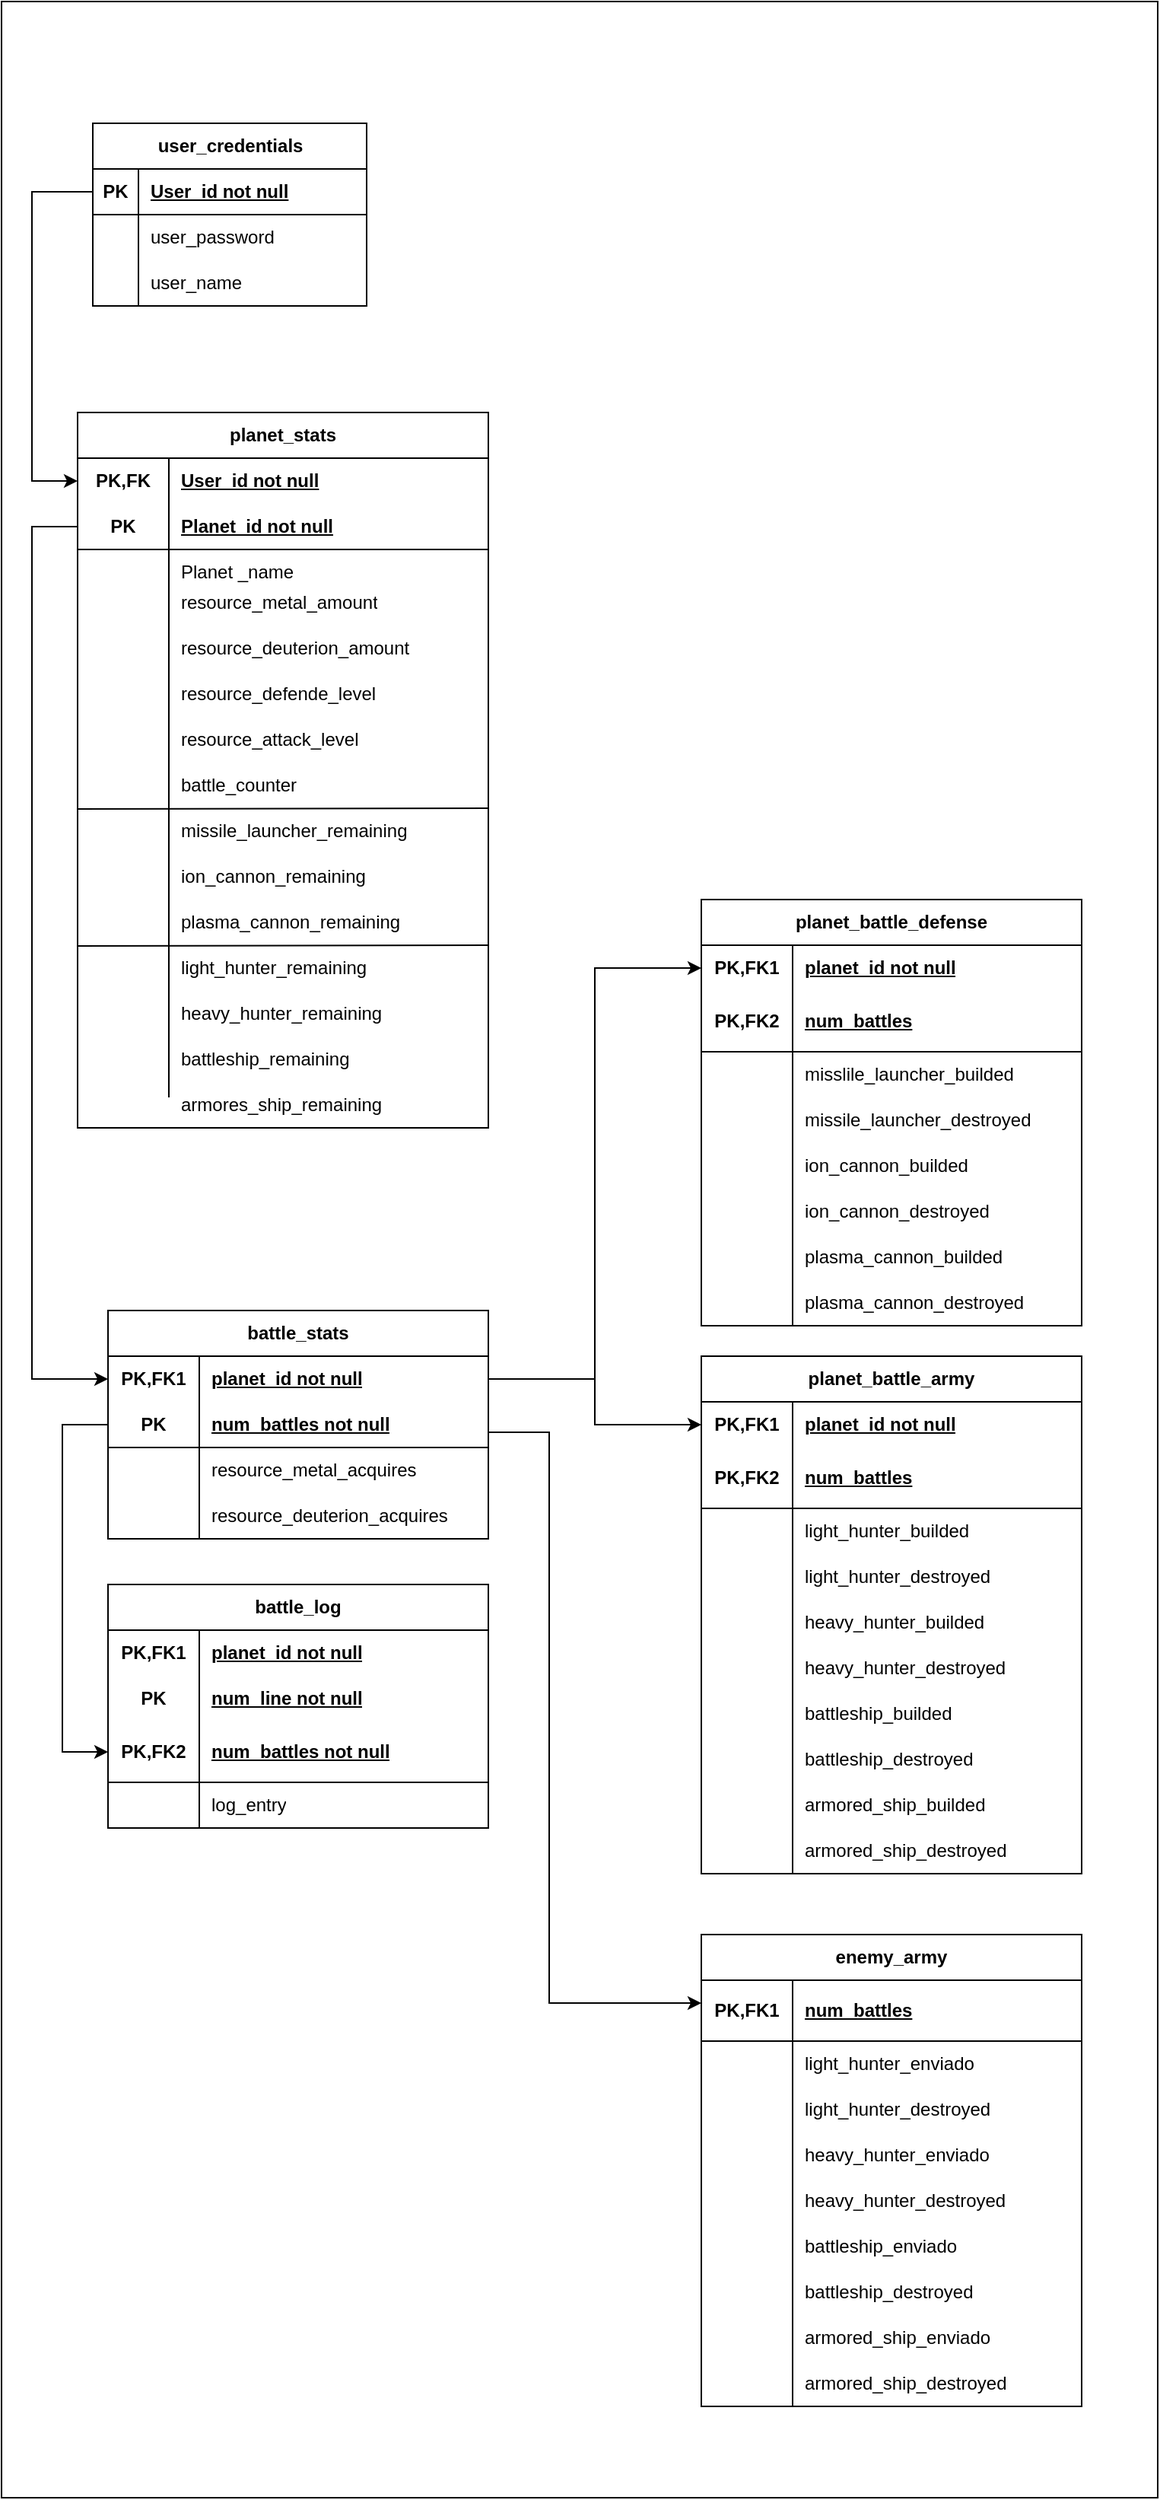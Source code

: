 <mxfile version="22.0.3" type="device">
  <diagram name="Página-1" id="tc-OrbaXVRCWA7xvvs4o">
    <mxGraphModel dx="2795" dy="1328" grid="1" gridSize="10" guides="1" tooltips="1" connect="1" arrows="1" fold="1" page="1" pageScale="1" pageWidth="827" pageHeight="1169" math="0" shadow="0">
      <root>
        <mxCell id="0" />
        <mxCell id="1" parent="0" />
        <mxCell id="OzZOmEApwSN8L89H5p5S-1" value="" style="rounded=0;whiteSpace=wrap;html=1;" vertex="1" parent="1">
          <mxGeometry x="40" y="360" width="760" height="1640" as="geometry" />
        </mxCell>
        <mxCell id="dR6Rm1mCgSQHnCl8rCJs-1" value="planet_stats" style="shape=table;startSize=30;container=1;collapsible=1;childLayout=tableLayout;fixedRows=1;rowLines=0;fontStyle=1;align=center;resizeLast=1;html=1;whiteSpace=wrap;" parent="1" vertex="1">
          <mxGeometry x="90" y="630" width="270" height="470" as="geometry" />
        </mxCell>
        <mxCell id="dR6Rm1mCgSQHnCl8rCJs-2" value="" style="shape=tableRow;horizontal=0;startSize=0;swimlaneHead=0;swimlaneBody=0;fillColor=none;collapsible=0;dropTarget=0;points=[[0,0.5],[1,0.5]];portConstraint=eastwest;top=0;left=0;right=0;bottom=0;html=1;" parent="dR6Rm1mCgSQHnCl8rCJs-1" vertex="1">
          <mxGeometry y="30" width="270" height="30" as="geometry" />
        </mxCell>
        <mxCell id="dR6Rm1mCgSQHnCl8rCJs-3" value="PK,FK" style="shape=partialRectangle;connectable=0;fillColor=none;top=0;left=0;bottom=0;right=0;fontStyle=1;overflow=hidden;html=1;whiteSpace=wrap;" parent="dR6Rm1mCgSQHnCl8rCJs-2" vertex="1">
          <mxGeometry width="60" height="30" as="geometry">
            <mxRectangle width="60" height="30" as="alternateBounds" />
          </mxGeometry>
        </mxCell>
        <mxCell id="dR6Rm1mCgSQHnCl8rCJs-4" value="User_id not null" style="shape=partialRectangle;connectable=0;fillColor=none;top=0;left=0;bottom=0;right=0;align=left;spacingLeft=6;fontStyle=5;overflow=hidden;html=1;whiteSpace=wrap;" parent="dR6Rm1mCgSQHnCl8rCJs-2" vertex="1">
          <mxGeometry x="60" width="210" height="30" as="geometry">
            <mxRectangle width="210" height="30" as="alternateBounds" />
          </mxGeometry>
        </mxCell>
        <mxCell id="dR6Rm1mCgSQHnCl8rCJs-5" value="" style="shape=tableRow;horizontal=0;startSize=0;swimlaneHead=0;swimlaneBody=0;fillColor=none;collapsible=0;dropTarget=0;points=[[0,0.5],[1,0.5]];portConstraint=eastwest;top=0;left=0;right=0;bottom=1;html=1;" parent="dR6Rm1mCgSQHnCl8rCJs-1" vertex="1">
          <mxGeometry y="60" width="270" height="30" as="geometry" />
        </mxCell>
        <mxCell id="dR6Rm1mCgSQHnCl8rCJs-6" value="PK" style="shape=partialRectangle;connectable=0;fillColor=none;top=0;left=0;bottom=0;right=0;fontStyle=1;overflow=hidden;html=1;whiteSpace=wrap;" parent="dR6Rm1mCgSQHnCl8rCJs-5" vertex="1">
          <mxGeometry width="60" height="30" as="geometry">
            <mxRectangle width="60" height="30" as="alternateBounds" />
          </mxGeometry>
        </mxCell>
        <mxCell id="dR6Rm1mCgSQHnCl8rCJs-7" value="Planet_id not null" style="shape=partialRectangle;connectable=0;fillColor=none;top=0;left=0;bottom=0;right=0;align=left;spacingLeft=6;fontStyle=5;overflow=hidden;html=1;whiteSpace=wrap;" parent="dR6Rm1mCgSQHnCl8rCJs-5" vertex="1">
          <mxGeometry x="60" width="210" height="30" as="geometry">
            <mxRectangle width="210" height="30" as="alternateBounds" />
          </mxGeometry>
        </mxCell>
        <mxCell id="dR6Rm1mCgSQHnCl8rCJs-8" value="" style="shape=tableRow;horizontal=0;startSize=0;swimlaneHead=0;swimlaneBody=0;fillColor=none;collapsible=0;dropTarget=0;points=[[0,0.5],[1,0.5]];portConstraint=eastwest;top=0;left=0;right=0;bottom=0;html=1;" parent="dR6Rm1mCgSQHnCl8rCJs-1" vertex="1">
          <mxGeometry y="90" width="270" height="30" as="geometry" />
        </mxCell>
        <mxCell id="dR6Rm1mCgSQHnCl8rCJs-9" value="" style="shape=partialRectangle;connectable=0;fillColor=none;top=0;left=0;bottom=0;right=0;editable=1;overflow=hidden;html=1;whiteSpace=wrap;" parent="dR6Rm1mCgSQHnCl8rCJs-8" vertex="1">
          <mxGeometry width="60" height="30" as="geometry">
            <mxRectangle width="60" height="30" as="alternateBounds" />
          </mxGeometry>
        </mxCell>
        <mxCell id="dR6Rm1mCgSQHnCl8rCJs-10" value="Planet _name" style="shape=partialRectangle;connectable=0;fillColor=none;top=0;left=0;bottom=0;right=0;align=left;spacingLeft=6;overflow=hidden;html=1;whiteSpace=wrap;" parent="dR6Rm1mCgSQHnCl8rCJs-8" vertex="1">
          <mxGeometry x="60" width="210" height="30" as="geometry">
            <mxRectangle width="210" height="30" as="alternateBounds" />
          </mxGeometry>
        </mxCell>
        <mxCell id="dR6Rm1mCgSQHnCl8rCJs-11" value="" style="shape=tableRow;horizontal=0;startSize=0;swimlaneHead=0;swimlaneBody=0;fillColor=none;collapsible=0;dropTarget=0;points=[[0,0.5],[1,0.5]];portConstraint=eastwest;top=0;left=0;right=0;bottom=0;html=1;" parent="dR6Rm1mCgSQHnCl8rCJs-1" vertex="1">
          <mxGeometry y="120" width="270" height="40" as="geometry" />
        </mxCell>
        <mxCell id="dR6Rm1mCgSQHnCl8rCJs-12" value="" style="shape=partialRectangle;connectable=0;fillColor=none;top=0;left=0;bottom=0;right=0;editable=1;overflow=hidden;html=1;whiteSpace=wrap;" parent="dR6Rm1mCgSQHnCl8rCJs-11" vertex="1">
          <mxGeometry width="60" height="40" as="geometry">
            <mxRectangle width="60" height="40" as="alternateBounds" />
          </mxGeometry>
        </mxCell>
        <mxCell id="dR6Rm1mCgSQHnCl8rCJs-13" value="" style="shape=partialRectangle;connectable=0;fillColor=none;top=0;left=0;bottom=0;right=0;align=left;spacingLeft=6;overflow=hidden;html=1;whiteSpace=wrap;" parent="dR6Rm1mCgSQHnCl8rCJs-11" vertex="1">
          <mxGeometry x="60" width="210" height="40" as="geometry">
            <mxRectangle width="210" height="40" as="alternateBounds" />
          </mxGeometry>
        </mxCell>
        <mxCell id="dR6Rm1mCgSQHnCl8rCJs-14" value="resource_metal_amount" style="shape=partialRectangle;connectable=0;fillColor=none;top=0;left=0;bottom=0;right=0;align=left;spacingLeft=6;overflow=hidden;html=1;whiteSpace=wrap;" parent="1" vertex="1">
          <mxGeometry x="150" y="740" width="210" height="30" as="geometry">
            <mxRectangle width="210" height="30" as="alternateBounds" />
          </mxGeometry>
        </mxCell>
        <mxCell id="dR6Rm1mCgSQHnCl8rCJs-15" value="resource_defende_level" style="shape=partialRectangle;connectable=0;fillColor=none;top=0;left=0;bottom=0;right=0;align=left;spacingLeft=6;overflow=hidden;html=1;whiteSpace=wrap;" parent="1" vertex="1">
          <mxGeometry x="150" y="800" width="210" height="30" as="geometry">
            <mxRectangle width="210" height="30" as="alternateBounds" />
          </mxGeometry>
        </mxCell>
        <mxCell id="dR6Rm1mCgSQHnCl8rCJs-42" value="" style="endArrow=none;html=1;rounded=0;exitX=0;exitY=0.75;exitDx=0;exitDy=0;" parent="1" edge="1">
          <mxGeometry relative="1" as="geometry">
            <mxPoint x="90" y="890.53" as="sourcePoint" />
            <mxPoint x="360" y="890" as="targetPoint" />
          </mxGeometry>
        </mxCell>
        <mxCell id="dR6Rm1mCgSQHnCl8rCJs-43" value="resource_attack_level" style="shape=partialRectangle;connectable=0;fillColor=none;top=0;left=0;bottom=0;right=0;align=left;spacingLeft=6;overflow=hidden;html=1;whiteSpace=wrap;" parent="1" vertex="1">
          <mxGeometry x="150" y="830" width="210" height="30" as="geometry">
            <mxRectangle width="210" height="30" as="alternateBounds" />
          </mxGeometry>
        </mxCell>
        <mxCell id="dR6Rm1mCgSQHnCl8rCJs-44" value="battle_counter" style="shape=partialRectangle;connectable=0;fillColor=none;top=0;left=0;bottom=0;right=0;align=left;spacingLeft=6;overflow=hidden;html=1;whiteSpace=wrap;" parent="1" vertex="1">
          <mxGeometry x="150" y="860" width="210" height="30" as="geometry">
            <mxRectangle width="210" height="30" as="alternateBounds" />
          </mxGeometry>
        </mxCell>
        <mxCell id="dR6Rm1mCgSQHnCl8rCJs-45" value="" style="endArrow=none;html=1;rounded=0;" parent="1" edge="1">
          <mxGeometry relative="1" as="geometry">
            <mxPoint x="150" y="1080" as="sourcePoint" />
            <mxPoint x="150" y="790" as="targetPoint" />
          </mxGeometry>
        </mxCell>
        <mxCell id="dR6Rm1mCgSQHnCl8rCJs-46" value="missile_launcher_remaining" style="shape=partialRectangle;connectable=0;fillColor=none;top=0;left=0;bottom=0;right=0;align=left;spacingLeft=6;overflow=hidden;html=1;whiteSpace=wrap;" parent="1" vertex="1">
          <mxGeometry x="150" y="890" width="210" height="30" as="geometry">
            <mxRectangle width="210" height="30" as="alternateBounds" />
          </mxGeometry>
        </mxCell>
        <mxCell id="dR6Rm1mCgSQHnCl8rCJs-47" value="ion_cannon_remaining" style="shape=partialRectangle;connectable=0;fillColor=none;top=0;left=0;bottom=0;right=0;align=left;spacingLeft=6;overflow=hidden;html=1;whiteSpace=wrap;" parent="1" vertex="1">
          <mxGeometry x="150" y="920" width="210" height="30" as="geometry">
            <mxRectangle width="210" height="30" as="alternateBounds" />
          </mxGeometry>
        </mxCell>
        <mxCell id="dR6Rm1mCgSQHnCl8rCJs-48" value="plasma_cannon_remaining" style="shape=partialRectangle;connectable=0;fillColor=none;top=0;left=0;bottom=0;right=0;align=left;spacingLeft=6;overflow=hidden;html=1;whiteSpace=wrap;" parent="1" vertex="1">
          <mxGeometry x="150" y="950" width="210" height="30" as="geometry">
            <mxRectangle width="210" height="30" as="alternateBounds" />
          </mxGeometry>
        </mxCell>
        <mxCell id="dR6Rm1mCgSQHnCl8rCJs-49" value="light_hunter_remaining" style="shape=partialRectangle;connectable=0;fillColor=none;top=0;left=0;bottom=0;right=0;align=left;spacingLeft=6;overflow=hidden;html=1;whiteSpace=wrap;" parent="1" vertex="1">
          <mxGeometry x="150" y="980" width="210" height="30" as="geometry">
            <mxRectangle width="210" height="30" as="alternateBounds" />
          </mxGeometry>
        </mxCell>
        <mxCell id="dR6Rm1mCgSQHnCl8rCJs-50" value="heavy_hunter_remaining" style="shape=partialRectangle;connectable=0;fillColor=none;top=0;left=0;bottom=0;right=0;align=left;spacingLeft=6;overflow=hidden;html=1;whiteSpace=wrap;" parent="1" vertex="1">
          <mxGeometry x="150" y="1010" width="210" height="30" as="geometry">
            <mxRectangle width="210" height="30" as="alternateBounds" />
          </mxGeometry>
        </mxCell>
        <mxCell id="dR6Rm1mCgSQHnCl8rCJs-51" value="battleship_remaining" style="shape=partialRectangle;connectable=0;fillColor=none;top=0;left=0;bottom=0;right=0;align=left;spacingLeft=6;overflow=hidden;html=1;whiteSpace=wrap;" parent="1" vertex="1">
          <mxGeometry x="150" y="1040" width="210" height="30" as="geometry">
            <mxRectangle width="210" height="30" as="alternateBounds" />
          </mxGeometry>
        </mxCell>
        <mxCell id="dR6Rm1mCgSQHnCl8rCJs-52" value="" style="endArrow=none;html=1;rounded=0;exitX=0;exitY=0.75;exitDx=0;exitDy=0;" parent="1" edge="1">
          <mxGeometry relative="1" as="geometry">
            <mxPoint x="90" y="980.53" as="sourcePoint" />
            <mxPoint x="360" y="980" as="targetPoint" />
          </mxGeometry>
        </mxCell>
        <mxCell id="dR6Rm1mCgSQHnCl8rCJs-56" value="user_credentials" style="shape=table;startSize=30;container=1;collapsible=1;childLayout=tableLayout;fixedRows=1;rowLines=0;fontStyle=1;align=center;resizeLast=1;html=1;" parent="1" vertex="1">
          <mxGeometry x="100" y="440" width="180" height="120" as="geometry" />
        </mxCell>
        <mxCell id="dR6Rm1mCgSQHnCl8rCJs-57" value="" style="shape=tableRow;horizontal=0;startSize=0;swimlaneHead=0;swimlaneBody=0;fillColor=none;collapsible=0;dropTarget=0;points=[[0,0.5],[1,0.5]];portConstraint=eastwest;top=0;left=0;right=0;bottom=1;" parent="dR6Rm1mCgSQHnCl8rCJs-56" vertex="1">
          <mxGeometry y="30" width="180" height="30" as="geometry" />
        </mxCell>
        <mxCell id="dR6Rm1mCgSQHnCl8rCJs-58" value="PK" style="shape=partialRectangle;connectable=0;fillColor=none;top=0;left=0;bottom=0;right=0;fontStyle=1;overflow=hidden;whiteSpace=wrap;html=1;" parent="dR6Rm1mCgSQHnCl8rCJs-57" vertex="1">
          <mxGeometry width="30" height="30" as="geometry">
            <mxRectangle width="30" height="30" as="alternateBounds" />
          </mxGeometry>
        </mxCell>
        <mxCell id="dR6Rm1mCgSQHnCl8rCJs-59" value="User_id not null" style="shape=partialRectangle;connectable=0;fillColor=none;top=0;left=0;bottom=0;right=0;align=left;spacingLeft=6;fontStyle=5;overflow=hidden;whiteSpace=wrap;html=1;" parent="dR6Rm1mCgSQHnCl8rCJs-57" vertex="1">
          <mxGeometry x="30" width="150" height="30" as="geometry">
            <mxRectangle width="150" height="30" as="alternateBounds" />
          </mxGeometry>
        </mxCell>
        <mxCell id="dR6Rm1mCgSQHnCl8rCJs-60" value="" style="shape=tableRow;horizontal=0;startSize=0;swimlaneHead=0;swimlaneBody=0;fillColor=none;collapsible=0;dropTarget=0;points=[[0,0.5],[1,0.5]];portConstraint=eastwest;top=0;left=0;right=0;bottom=0;" parent="dR6Rm1mCgSQHnCl8rCJs-56" vertex="1">
          <mxGeometry y="60" width="180" height="30" as="geometry" />
        </mxCell>
        <mxCell id="dR6Rm1mCgSQHnCl8rCJs-61" value="" style="shape=partialRectangle;connectable=0;fillColor=none;top=0;left=0;bottom=0;right=0;editable=1;overflow=hidden;whiteSpace=wrap;html=1;" parent="dR6Rm1mCgSQHnCl8rCJs-60" vertex="1">
          <mxGeometry width="30" height="30" as="geometry">
            <mxRectangle width="30" height="30" as="alternateBounds" />
          </mxGeometry>
        </mxCell>
        <mxCell id="dR6Rm1mCgSQHnCl8rCJs-62" value="user_password" style="shape=partialRectangle;connectable=0;fillColor=none;top=0;left=0;bottom=0;right=0;align=left;spacingLeft=6;overflow=hidden;whiteSpace=wrap;html=1;" parent="dR6Rm1mCgSQHnCl8rCJs-60" vertex="1">
          <mxGeometry x="30" width="150" height="30" as="geometry">
            <mxRectangle width="150" height="30" as="alternateBounds" />
          </mxGeometry>
        </mxCell>
        <mxCell id="dR6Rm1mCgSQHnCl8rCJs-216" value="" style="shape=tableRow;horizontal=0;startSize=0;swimlaneHead=0;swimlaneBody=0;fillColor=none;collapsible=0;dropTarget=0;points=[[0,0.5],[1,0.5]];portConstraint=eastwest;top=0;left=0;right=0;bottom=0;" parent="dR6Rm1mCgSQHnCl8rCJs-56" vertex="1">
          <mxGeometry y="90" width="180" height="30" as="geometry" />
        </mxCell>
        <mxCell id="dR6Rm1mCgSQHnCl8rCJs-217" value="" style="shape=partialRectangle;connectable=0;fillColor=none;top=0;left=0;bottom=0;right=0;editable=1;overflow=hidden;whiteSpace=wrap;html=1;" parent="dR6Rm1mCgSQHnCl8rCJs-216" vertex="1">
          <mxGeometry width="30" height="30" as="geometry">
            <mxRectangle width="30" height="30" as="alternateBounds" />
          </mxGeometry>
        </mxCell>
        <mxCell id="dR6Rm1mCgSQHnCl8rCJs-218" value="user_name" style="shape=partialRectangle;connectable=0;fillColor=none;top=0;left=0;bottom=0;right=0;align=left;spacingLeft=6;overflow=hidden;whiteSpace=wrap;html=1;" parent="dR6Rm1mCgSQHnCl8rCJs-216" vertex="1">
          <mxGeometry x="30" width="150" height="30" as="geometry">
            <mxRectangle width="150" height="30" as="alternateBounds" />
          </mxGeometry>
        </mxCell>
        <mxCell id="dR6Rm1mCgSQHnCl8rCJs-69" style="edgeStyle=orthogonalEdgeStyle;rounded=0;orthogonalLoop=1;jettySize=auto;html=1;exitX=0;exitY=0.5;exitDx=0;exitDy=0;entryX=0;entryY=0.5;entryDx=0;entryDy=0;" parent="1" source="dR6Rm1mCgSQHnCl8rCJs-57" target="dR6Rm1mCgSQHnCl8rCJs-2" edge="1">
          <mxGeometry relative="1" as="geometry">
            <Array as="points">
              <mxPoint x="60" y="485" />
              <mxPoint x="60" y="675" />
            </Array>
          </mxGeometry>
        </mxCell>
        <mxCell id="dR6Rm1mCgSQHnCl8rCJs-70" value="battle_stats" style="shape=table;startSize=30;container=1;collapsible=1;childLayout=tableLayout;fixedRows=1;rowLines=0;fontStyle=1;align=center;resizeLast=1;html=1;whiteSpace=wrap;" parent="1" vertex="1">
          <mxGeometry x="110" y="1220" width="250" height="150" as="geometry" />
        </mxCell>
        <mxCell id="dR6Rm1mCgSQHnCl8rCJs-71" value="" style="shape=tableRow;horizontal=0;startSize=0;swimlaneHead=0;swimlaneBody=0;fillColor=none;collapsible=0;dropTarget=0;points=[[0,0.5],[1,0.5]];portConstraint=eastwest;top=0;left=0;right=0;bottom=0;html=1;" parent="dR6Rm1mCgSQHnCl8rCJs-70" vertex="1">
          <mxGeometry y="30" width="250" height="30" as="geometry" />
        </mxCell>
        <mxCell id="dR6Rm1mCgSQHnCl8rCJs-72" value="PK,FK1" style="shape=partialRectangle;connectable=0;fillColor=none;top=0;left=0;bottom=0;right=0;fontStyle=1;overflow=hidden;html=1;whiteSpace=wrap;" parent="dR6Rm1mCgSQHnCl8rCJs-71" vertex="1">
          <mxGeometry width="60" height="30" as="geometry">
            <mxRectangle width="60" height="30" as="alternateBounds" />
          </mxGeometry>
        </mxCell>
        <mxCell id="dR6Rm1mCgSQHnCl8rCJs-73" value="planet_id not null" style="shape=partialRectangle;connectable=0;fillColor=none;top=0;left=0;bottom=0;right=0;align=left;spacingLeft=6;fontStyle=5;overflow=hidden;html=1;whiteSpace=wrap;" parent="dR6Rm1mCgSQHnCl8rCJs-71" vertex="1">
          <mxGeometry x="60" width="190" height="30" as="geometry">
            <mxRectangle width="190" height="30" as="alternateBounds" />
          </mxGeometry>
        </mxCell>
        <mxCell id="dR6Rm1mCgSQHnCl8rCJs-74" value="" style="shape=tableRow;horizontal=0;startSize=0;swimlaneHead=0;swimlaneBody=0;fillColor=none;collapsible=0;dropTarget=0;points=[[0,0.5],[1,0.5]];portConstraint=eastwest;top=0;left=0;right=0;bottom=1;html=1;" parent="dR6Rm1mCgSQHnCl8rCJs-70" vertex="1">
          <mxGeometry y="60" width="250" height="30" as="geometry" />
        </mxCell>
        <mxCell id="dR6Rm1mCgSQHnCl8rCJs-75" value="PK" style="shape=partialRectangle;connectable=0;fillColor=none;top=0;left=0;bottom=0;right=0;fontStyle=1;overflow=hidden;html=1;whiteSpace=wrap;" parent="dR6Rm1mCgSQHnCl8rCJs-74" vertex="1">
          <mxGeometry width="60" height="30" as="geometry">
            <mxRectangle width="60" height="30" as="alternateBounds" />
          </mxGeometry>
        </mxCell>
        <mxCell id="dR6Rm1mCgSQHnCl8rCJs-76" value="num_battles not null" style="shape=partialRectangle;connectable=0;fillColor=none;top=0;left=0;bottom=0;right=0;align=left;spacingLeft=6;fontStyle=5;overflow=hidden;html=1;whiteSpace=wrap;" parent="dR6Rm1mCgSQHnCl8rCJs-74" vertex="1">
          <mxGeometry x="60" width="190" height="30" as="geometry">
            <mxRectangle width="190" height="30" as="alternateBounds" />
          </mxGeometry>
        </mxCell>
        <mxCell id="dR6Rm1mCgSQHnCl8rCJs-77" value="" style="shape=tableRow;horizontal=0;startSize=0;swimlaneHead=0;swimlaneBody=0;fillColor=none;collapsible=0;dropTarget=0;points=[[0,0.5],[1,0.5]];portConstraint=eastwest;top=0;left=0;right=0;bottom=0;html=1;" parent="dR6Rm1mCgSQHnCl8rCJs-70" vertex="1">
          <mxGeometry y="90" width="250" height="30" as="geometry" />
        </mxCell>
        <mxCell id="dR6Rm1mCgSQHnCl8rCJs-78" value="" style="shape=partialRectangle;connectable=0;fillColor=none;top=0;left=0;bottom=0;right=0;editable=1;overflow=hidden;html=1;whiteSpace=wrap;" parent="dR6Rm1mCgSQHnCl8rCJs-77" vertex="1">
          <mxGeometry width="60" height="30" as="geometry">
            <mxRectangle width="60" height="30" as="alternateBounds" />
          </mxGeometry>
        </mxCell>
        <mxCell id="dR6Rm1mCgSQHnCl8rCJs-79" value="resource_metal_acquires" style="shape=partialRectangle;connectable=0;fillColor=none;top=0;left=0;bottom=0;right=0;align=left;spacingLeft=6;overflow=hidden;html=1;whiteSpace=wrap;" parent="dR6Rm1mCgSQHnCl8rCJs-77" vertex="1">
          <mxGeometry x="60" width="190" height="30" as="geometry">
            <mxRectangle width="190" height="30" as="alternateBounds" />
          </mxGeometry>
        </mxCell>
        <mxCell id="dR6Rm1mCgSQHnCl8rCJs-80" value="" style="shape=tableRow;horizontal=0;startSize=0;swimlaneHead=0;swimlaneBody=0;fillColor=none;collapsible=0;dropTarget=0;points=[[0,0.5],[1,0.5]];portConstraint=eastwest;top=0;left=0;right=0;bottom=0;html=1;" parent="dR6Rm1mCgSQHnCl8rCJs-70" vertex="1">
          <mxGeometry y="120" width="250" height="30" as="geometry" />
        </mxCell>
        <mxCell id="dR6Rm1mCgSQHnCl8rCJs-81" value="" style="shape=partialRectangle;connectable=0;fillColor=none;top=0;left=0;bottom=0;right=0;editable=1;overflow=hidden;html=1;whiteSpace=wrap;" parent="dR6Rm1mCgSQHnCl8rCJs-80" vertex="1">
          <mxGeometry width="60" height="30" as="geometry">
            <mxRectangle width="60" height="30" as="alternateBounds" />
          </mxGeometry>
        </mxCell>
        <mxCell id="dR6Rm1mCgSQHnCl8rCJs-82" value="resource_deuterion_acquires" style="shape=partialRectangle;connectable=0;fillColor=none;top=0;left=0;bottom=0;right=0;align=left;spacingLeft=6;overflow=hidden;html=1;whiteSpace=wrap;" parent="dR6Rm1mCgSQHnCl8rCJs-80" vertex="1">
          <mxGeometry x="60" width="190" height="30" as="geometry">
            <mxRectangle width="190" height="30" as="alternateBounds" />
          </mxGeometry>
        </mxCell>
        <mxCell id="dR6Rm1mCgSQHnCl8rCJs-83" value="resource_deuterion_amount" style="shape=partialRectangle;connectable=0;fillColor=none;top=0;left=0;bottom=0;right=0;align=left;spacingLeft=6;overflow=hidden;html=1;whiteSpace=wrap;" parent="1" vertex="1">
          <mxGeometry x="150" y="770" width="210" height="30" as="geometry">
            <mxRectangle width="210" height="30" as="alternateBounds" />
          </mxGeometry>
        </mxCell>
        <mxCell id="dR6Rm1mCgSQHnCl8rCJs-97" value="battle_log" style="shape=table;startSize=30;container=1;collapsible=1;childLayout=tableLayout;fixedRows=1;rowLines=0;fontStyle=1;align=center;resizeLast=1;html=1;whiteSpace=wrap;" parent="1" vertex="1">
          <mxGeometry x="110" y="1400" width="250" height="160" as="geometry" />
        </mxCell>
        <mxCell id="dR6Rm1mCgSQHnCl8rCJs-98" value="" style="shape=tableRow;horizontal=0;startSize=0;swimlaneHead=0;swimlaneBody=0;fillColor=none;collapsible=0;dropTarget=0;points=[[0,0.5],[1,0.5]];portConstraint=eastwest;top=0;left=0;right=0;bottom=0;html=1;" parent="dR6Rm1mCgSQHnCl8rCJs-97" vertex="1">
          <mxGeometry y="30" width="250" height="30" as="geometry" />
        </mxCell>
        <mxCell id="dR6Rm1mCgSQHnCl8rCJs-99" value="PK,FK1" style="shape=partialRectangle;connectable=0;fillColor=none;top=0;left=0;bottom=0;right=0;fontStyle=1;overflow=hidden;html=1;whiteSpace=wrap;" parent="dR6Rm1mCgSQHnCl8rCJs-98" vertex="1">
          <mxGeometry width="60" height="30" as="geometry">
            <mxRectangle width="60" height="30" as="alternateBounds" />
          </mxGeometry>
        </mxCell>
        <mxCell id="dR6Rm1mCgSQHnCl8rCJs-100" value="planet_id not null" style="shape=partialRectangle;connectable=0;fillColor=none;top=0;left=0;bottom=0;right=0;align=left;spacingLeft=6;fontStyle=5;overflow=hidden;html=1;whiteSpace=wrap;" parent="dR6Rm1mCgSQHnCl8rCJs-98" vertex="1">
          <mxGeometry x="60" width="190" height="30" as="geometry">
            <mxRectangle width="190" height="30" as="alternateBounds" />
          </mxGeometry>
        </mxCell>
        <mxCell id="dR6Rm1mCgSQHnCl8rCJs-114" value="" style="shape=tableRow;horizontal=0;startSize=0;swimlaneHead=0;swimlaneBody=0;fillColor=none;collapsible=0;dropTarget=0;points=[[0,0.5],[1,0.5]];portConstraint=eastwest;top=0;left=0;right=0;bottom=0;html=1;" parent="dR6Rm1mCgSQHnCl8rCJs-97" vertex="1">
          <mxGeometry y="60" width="250" height="30" as="geometry" />
        </mxCell>
        <mxCell id="dR6Rm1mCgSQHnCl8rCJs-115" value="PK" style="shape=partialRectangle;connectable=0;fillColor=none;top=0;left=0;bottom=0;right=0;fontStyle=1;overflow=hidden;html=1;whiteSpace=wrap;" parent="dR6Rm1mCgSQHnCl8rCJs-114" vertex="1">
          <mxGeometry width="60" height="30" as="geometry">
            <mxRectangle width="60" height="30" as="alternateBounds" />
          </mxGeometry>
        </mxCell>
        <mxCell id="dR6Rm1mCgSQHnCl8rCJs-116" value="num_line not null" style="shape=partialRectangle;connectable=0;fillColor=none;top=0;left=0;bottom=0;right=0;align=left;spacingLeft=6;fontStyle=5;overflow=hidden;html=1;whiteSpace=wrap;" parent="dR6Rm1mCgSQHnCl8rCJs-114" vertex="1">
          <mxGeometry x="60" width="190" height="30" as="geometry">
            <mxRectangle width="190" height="30" as="alternateBounds" />
          </mxGeometry>
        </mxCell>
        <mxCell id="dR6Rm1mCgSQHnCl8rCJs-101" value="" style="shape=tableRow;horizontal=0;startSize=0;swimlaneHead=0;swimlaneBody=0;fillColor=none;collapsible=0;dropTarget=0;points=[[0,0.5],[1,0.5]];portConstraint=eastwest;top=0;left=0;right=0;bottom=1;html=1;" parent="dR6Rm1mCgSQHnCl8rCJs-97" vertex="1">
          <mxGeometry y="90" width="250" height="40" as="geometry" />
        </mxCell>
        <mxCell id="dR6Rm1mCgSQHnCl8rCJs-102" value="PK,FK2" style="shape=partialRectangle;connectable=0;fillColor=none;top=0;left=0;bottom=0;right=0;fontStyle=1;overflow=hidden;html=1;whiteSpace=wrap;" parent="dR6Rm1mCgSQHnCl8rCJs-101" vertex="1">
          <mxGeometry width="60" height="40" as="geometry">
            <mxRectangle width="60" height="40" as="alternateBounds" />
          </mxGeometry>
        </mxCell>
        <mxCell id="dR6Rm1mCgSQHnCl8rCJs-103" value="num_battles not null" style="shape=partialRectangle;connectable=0;fillColor=none;top=0;left=0;bottom=0;right=0;align=left;spacingLeft=6;fontStyle=5;overflow=hidden;html=1;whiteSpace=wrap;" parent="dR6Rm1mCgSQHnCl8rCJs-101" vertex="1">
          <mxGeometry x="60" width="190" height="40" as="geometry">
            <mxRectangle width="190" height="40" as="alternateBounds" />
          </mxGeometry>
        </mxCell>
        <mxCell id="dR6Rm1mCgSQHnCl8rCJs-107" value="" style="shape=tableRow;horizontal=0;startSize=0;swimlaneHead=0;swimlaneBody=0;fillColor=none;collapsible=0;dropTarget=0;points=[[0,0.5],[1,0.5]];portConstraint=eastwest;top=0;left=0;right=0;bottom=0;html=1;" parent="dR6Rm1mCgSQHnCl8rCJs-97" vertex="1">
          <mxGeometry y="130" width="250" height="30" as="geometry" />
        </mxCell>
        <mxCell id="dR6Rm1mCgSQHnCl8rCJs-108" value="" style="shape=partialRectangle;connectable=0;fillColor=none;top=0;left=0;bottom=0;right=0;editable=1;overflow=hidden;html=1;whiteSpace=wrap;" parent="dR6Rm1mCgSQHnCl8rCJs-107" vertex="1">
          <mxGeometry width="60" height="30" as="geometry">
            <mxRectangle width="60" height="30" as="alternateBounds" />
          </mxGeometry>
        </mxCell>
        <mxCell id="dR6Rm1mCgSQHnCl8rCJs-109" value="log_entry" style="shape=partialRectangle;connectable=0;fillColor=none;top=0;left=0;bottom=0;right=0;align=left;spacingLeft=6;overflow=hidden;html=1;whiteSpace=wrap;" parent="dR6Rm1mCgSQHnCl8rCJs-107" vertex="1">
          <mxGeometry x="60" width="190" height="30" as="geometry">
            <mxRectangle width="190" height="30" as="alternateBounds" />
          </mxGeometry>
        </mxCell>
        <mxCell id="dR6Rm1mCgSQHnCl8rCJs-110" style="edgeStyle=orthogonalEdgeStyle;rounded=0;orthogonalLoop=1;jettySize=auto;html=1;exitX=0;exitY=0.5;exitDx=0;exitDy=0;entryX=0;entryY=0.5;entryDx=0;entryDy=0;" parent="1" source="dR6Rm1mCgSQHnCl8rCJs-5" target="dR6Rm1mCgSQHnCl8rCJs-71" edge="1">
          <mxGeometry relative="1" as="geometry">
            <Array as="points">
              <mxPoint x="60" y="705" />
              <mxPoint x="60" y="1265" />
            </Array>
          </mxGeometry>
        </mxCell>
        <mxCell id="dR6Rm1mCgSQHnCl8rCJs-117" value="planet_battle_defense" style="shape=table;startSize=30;container=1;collapsible=1;childLayout=tableLayout;fixedRows=1;rowLines=0;fontStyle=1;align=center;resizeLast=1;html=1;whiteSpace=wrap;" parent="1" vertex="1">
          <mxGeometry x="500" y="950" width="250" height="280" as="geometry" />
        </mxCell>
        <mxCell id="dR6Rm1mCgSQHnCl8rCJs-118" value="" style="shape=tableRow;horizontal=0;startSize=0;swimlaneHead=0;swimlaneBody=0;fillColor=none;collapsible=0;dropTarget=0;points=[[0,0.5],[1,0.5]];portConstraint=eastwest;top=0;left=0;right=0;bottom=0;html=1;" parent="dR6Rm1mCgSQHnCl8rCJs-117" vertex="1">
          <mxGeometry y="30" width="250" height="30" as="geometry" />
        </mxCell>
        <mxCell id="dR6Rm1mCgSQHnCl8rCJs-119" value="PK,FK1" style="shape=partialRectangle;connectable=0;fillColor=none;top=0;left=0;bottom=0;right=0;fontStyle=1;overflow=hidden;html=1;whiteSpace=wrap;" parent="dR6Rm1mCgSQHnCl8rCJs-118" vertex="1">
          <mxGeometry width="60" height="30" as="geometry">
            <mxRectangle width="60" height="30" as="alternateBounds" />
          </mxGeometry>
        </mxCell>
        <mxCell id="dR6Rm1mCgSQHnCl8rCJs-120" value="planet_id not null" style="shape=partialRectangle;connectable=0;fillColor=none;top=0;left=0;bottom=0;right=0;align=left;spacingLeft=6;fontStyle=5;overflow=hidden;html=1;whiteSpace=wrap;" parent="dR6Rm1mCgSQHnCl8rCJs-118" vertex="1">
          <mxGeometry x="60" width="190" height="30" as="geometry">
            <mxRectangle width="190" height="30" as="alternateBounds" />
          </mxGeometry>
        </mxCell>
        <mxCell id="dR6Rm1mCgSQHnCl8rCJs-124" value="" style="shape=tableRow;horizontal=0;startSize=0;swimlaneHead=0;swimlaneBody=0;fillColor=none;collapsible=0;dropTarget=0;points=[[0,0.5],[1,0.5]];portConstraint=eastwest;top=0;left=0;right=0;bottom=1;html=1;" parent="dR6Rm1mCgSQHnCl8rCJs-117" vertex="1">
          <mxGeometry y="60" width="250" height="40" as="geometry" />
        </mxCell>
        <mxCell id="dR6Rm1mCgSQHnCl8rCJs-125" value="PK,FK2" style="shape=partialRectangle;connectable=0;fillColor=none;top=0;left=0;bottom=0;right=0;fontStyle=1;overflow=hidden;html=1;whiteSpace=wrap;" parent="dR6Rm1mCgSQHnCl8rCJs-124" vertex="1">
          <mxGeometry width="60" height="40" as="geometry">
            <mxRectangle width="60" height="40" as="alternateBounds" />
          </mxGeometry>
        </mxCell>
        <mxCell id="dR6Rm1mCgSQHnCl8rCJs-126" value="num_battles" style="shape=partialRectangle;connectable=0;fillColor=none;top=0;left=0;bottom=0;right=0;align=left;spacingLeft=6;fontStyle=5;overflow=hidden;html=1;whiteSpace=wrap;" parent="dR6Rm1mCgSQHnCl8rCJs-124" vertex="1">
          <mxGeometry x="60" width="190" height="40" as="geometry">
            <mxRectangle width="190" height="40" as="alternateBounds" />
          </mxGeometry>
        </mxCell>
        <mxCell id="dR6Rm1mCgSQHnCl8rCJs-127" value="" style="shape=tableRow;horizontal=0;startSize=0;swimlaneHead=0;swimlaneBody=0;fillColor=none;collapsible=0;dropTarget=0;points=[[0,0.5],[1,0.5]];portConstraint=eastwest;top=0;left=0;right=0;bottom=0;html=1;" parent="dR6Rm1mCgSQHnCl8rCJs-117" vertex="1">
          <mxGeometry y="100" width="250" height="30" as="geometry" />
        </mxCell>
        <mxCell id="dR6Rm1mCgSQHnCl8rCJs-128" value="" style="shape=partialRectangle;connectable=0;fillColor=none;top=0;left=0;bottom=0;right=0;editable=1;overflow=hidden;html=1;whiteSpace=wrap;" parent="dR6Rm1mCgSQHnCl8rCJs-127" vertex="1">
          <mxGeometry width="60" height="30" as="geometry">
            <mxRectangle width="60" height="30" as="alternateBounds" />
          </mxGeometry>
        </mxCell>
        <mxCell id="dR6Rm1mCgSQHnCl8rCJs-129" value="misslile_launcher_builded" style="shape=partialRectangle;connectable=0;fillColor=none;top=0;left=0;bottom=0;right=0;align=left;spacingLeft=6;overflow=hidden;html=1;whiteSpace=wrap;" parent="dR6Rm1mCgSQHnCl8rCJs-127" vertex="1">
          <mxGeometry x="60" width="190" height="30" as="geometry">
            <mxRectangle width="190" height="30" as="alternateBounds" />
          </mxGeometry>
        </mxCell>
        <mxCell id="dR6Rm1mCgSQHnCl8rCJs-135" value="" style="shape=tableRow;horizontal=0;startSize=0;swimlaneHead=0;swimlaneBody=0;fillColor=none;collapsible=0;dropTarget=0;points=[[0,0.5],[1,0.5]];portConstraint=eastwest;top=0;left=0;right=0;bottom=0;html=1;" parent="dR6Rm1mCgSQHnCl8rCJs-117" vertex="1">
          <mxGeometry y="130" width="250" height="30" as="geometry" />
        </mxCell>
        <mxCell id="dR6Rm1mCgSQHnCl8rCJs-136" value="" style="shape=partialRectangle;connectable=0;fillColor=none;top=0;left=0;bottom=0;right=0;editable=1;overflow=hidden;html=1;whiteSpace=wrap;" parent="dR6Rm1mCgSQHnCl8rCJs-135" vertex="1">
          <mxGeometry width="60" height="30" as="geometry">
            <mxRectangle width="60" height="30" as="alternateBounds" />
          </mxGeometry>
        </mxCell>
        <mxCell id="dR6Rm1mCgSQHnCl8rCJs-137" value="missile_launcher_destroyed" style="shape=partialRectangle;connectable=0;fillColor=none;top=0;left=0;bottom=0;right=0;align=left;spacingLeft=6;overflow=hidden;html=1;whiteSpace=wrap;" parent="dR6Rm1mCgSQHnCl8rCJs-135" vertex="1">
          <mxGeometry x="60" width="190" height="30" as="geometry">
            <mxRectangle width="190" height="30" as="alternateBounds" />
          </mxGeometry>
        </mxCell>
        <mxCell id="dR6Rm1mCgSQHnCl8rCJs-138" value="" style="shape=tableRow;horizontal=0;startSize=0;swimlaneHead=0;swimlaneBody=0;fillColor=none;collapsible=0;dropTarget=0;points=[[0,0.5],[1,0.5]];portConstraint=eastwest;top=0;left=0;right=0;bottom=0;html=1;" parent="dR6Rm1mCgSQHnCl8rCJs-117" vertex="1">
          <mxGeometry y="160" width="250" height="30" as="geometry" />
        </mxCell>
        <mxCell id="dR6Rm1mCgSQHnCl8rCJs-139" value="" style="shape=partialRectangle;connectable=0;fillColor=none;top=0;left=0;bottom=0;right=0;editable=1;overflow=hidden;html=1;whiteSpace=wrap;" parent="dR6Rm1mCgSQHnCl8rCJs-138" vertex="1">
          <mxGeometry width="60" height="30" as="geometry">
            <mxRectangle width="60" height="30" as="alternateBounds" />
          </mxGeometry>
        </mxCell>
        <mxCell id="dR6Rm1mCgSQHnCl8rCJs-140" value="ion_cannon_builded" style="shape=partialRectangle;connectable=0;fillColor=none;top=0;left=0;bottom=0;right=0;align=left;spacingLeft=6;overflow=hidden;html=1;whiteSpace=wrap;" parent="dR6Rm1mCgSQHnCl8rCJs-138" vertex="1">
          <mxGeometry x="60" width="190" height="30" as="geometry">
            <mxRectangle width="190" height="30" as="alternateBounds" />
          </mxGeometry>
        </mxCell>
        <mxCell id="dR6Rm1mCgSQHnCl8rCJs-141" value="" style="shape=tableRow;horizontal=0;startSize=0;swimlaneHead=0;swimlaneBody=0;fillColor=none;collapsible=0;dropTarget=0;points=[[0,0.5],[1,0.5]];portConstraint=eastwest;top=0;left=0;right=0;bottom=0;html=1;" parent="dR6Rm1mCgSQHnCl8rCJs-117" vertex="1">
          <mxGeometry y="190" width="250" height="30" as="geometry" />
        </mxCell>
        <mxCell id="dR6Rm1mCgSQHnCl8rCJs-142" value="" style="shape=partialRectangle;connectable=0;fillColor=none;top=0;left=0;bottom=0;right=0;editable=1;overflow=hidden;html=1;whiteSpace=wrap;" parent="dR6Rm1mCgSQHnCl8rCJs-141" vertex="1">
          <mxGeometry width="60" height="30" as="geometry">
            <mxRectangle width="60" height="30" as="alternateBounds" />
          </mxGeometry>
        </mxCell>
        <mxCell id="dR6Rm1mCgSQHnCl8rCJs-143" value="ion_cannon_destroyed" style="shape=partialRectangle;connectable=0;fillColor=none;top=0;left=0;bottom=0;right=0;align=left;spacingLeft=6;overflow=hidden;html=1;whiteSpace=wrap;" parent="dR6Rm1mCgSQHnCl8rCJs-141" vertex="1">
          <mxGeometry x="60" width="190" height="30" as="geometry">
            <mxRectangle width="190" height="30" as="alternateBounds" />
          </mxGeometry>
        </mxCell>
        <mxCell id="dR6Rm1mCgSQHnCl8rCJs-144" value="" style="shape=tableRow;horizontal=0;startSize=0;swimlaneHead=0;swimlaneBody=0;fillColor=none;collapsible=0;dropTarget=0;points=[[0,0.5],[1,0.5]];portConstraint=eastwest;top=0;left=0;right=0;bottom=0;html=1;" parent="dR6Rm1mCgSQHnCl8rCJs-117" vertex="1">
          <mxGeometry y="220" width="250" height="30" as="geometry" />
        </mxCell>
        <mxCell id="dR6Rm1mCgSQHnCl8rCJs-145" value="" style="shape=partialRectangle;connectable=0;fillColor=none;top=0;left=0;bottom=0;right=0;editable=1;overflow=hidden;html=1;whiteSpace=wrap;" parent="dR6Rm1mCgSQHnCl8rCJs-144" vertex="1">
          <mxGeometry width="60" height="30" as="geometry">
            <mxRectangle width="60" height="30" as="alternateBounds" />
          </mxGeometry>
        </mxCell>
        <mxCell id="dR6Rm1mCgSQHnCl8rCJs-146" value="plasma_cannon_builded" style="shape=partialRectangle;connectable=0;fillColor=none;top=0;left=0;bottom=0;right=0;align=left;spacingLeft=6;overflow=hidden;html=1;whiteSpace=wrap;" parent="dR6Rm1mCgSQHnCl8rCJs-144" vertex="1">
          <mxGeometry x="60" width="190" height="30" as="geometry">
            <mxRectangle width="190" height="30" as="alternateBounds" />
          </mxGeometry>
        </mxCell>
        <mxCell id="dR6Rm1mCgSQHnCl8rCJs-147" value="" style="shape=tableRow;horizontal=0;startSize=0;swimlaneHead=0;swimlaneBody=0;fillColor=none;collapsible=0;dropTarget=0;points=[[0,0.5],[1,0.5]];portConstraint=eastwest;top=0;left=0;right=0;bottom=0;html=1;" parent="dR6Rm1mCgSQHnCl8rCJs-117" vertex="1">
          <mxGeometry y="250" width="250" height="30" as="geometry" />
        </mxCell>
        <mxCell id="dR6Rm1mCgSQHnCl8rCJs-148" value="" style="shape=partialRectangle;connectable=0;fillColor=none;top=0;left=0;bottom=0;right=0;editable=1;overflow=hidden;html=1;whiteSpace=wrap;" parent="dR6Rm1mCgSQHnCl8rCJs-147" vertex="1">
          <mxGeometry width="60" height="30" as="geometry">
            <mxRectangle width="60" height="30" as="alternateBounds" />
          </mxGeometry>
        </mxCell>
        <mxCell id="dR6Rm1mCgSQHnCl8rCJs-149" value="plasma_cannon_destroyed" style="shape=partialRectangle;connectable=0;fillColor=none;top=0;left=0;bottom=0;right=0;align=left;spacingLeft=6;overflow=hidden;html=1;whiteSpace=wrap;" parent="dR6Rm1mCgSQHnCl8rCJs-147" vertex="1">
          <mxGeometry x="60" width="190" height="30" as="geometry">
            <mxRectangle width="190" height="30" as="alternateBounds" />
          </mxGeometry>
        </mxCell>
        <mxCell id="dR6Rm1mCgSQHnCl8rCJs-131" style="edgeStyle=orthogonalEdgeStyle;rounded=0;orthogonalLoop=1;jettySize=auto;html=1;exitX=0;exitY=0.5;exitDx=0;exitDy=0;entryX=0;entryY=0.5;entryDx=0;entryDy=0;" parent="1" source="dR6Rm1mCgSQHnCl8rCJs-74" target="dR6Rm1mCgSQHnCl8rCJs-101" edge="1">
          <mxGeometry relative="1" as="geometry">
            <Array as="points">
              <mxPoint x="80" y="1295" />
              <mxPoint x="80" y="1510" />
            </Array>
          </mxGeometry>
        </mxCell>
        <mxCell id="dR6Rm1mCgSQHnCl8rCJs-150" value="planet_battle_army" style="shape=table;startSize=30;container=1;collapsible=1;childLayout=tableLayout;fixedRows=1;rowLines=0;fontStyle=1;align=center;resizeLast=1;html=1;whiteSpace=wrap;" parent="1" vertex="1">
          <mxGeometry x="500" y="1250" width="250" height="340" as="geometry" />
        </mxCell>
        <mxCell id="dR6Rm1mCgSQHnCl8rCJs-151" value="" style="shape=tableRow;horizontal=0;startSize=0;swimlaneHead=0;swimlaneBody=0;fillColor=none;collapsible=0;dropTarget=0;points=[[0,0.5],[1,0.5]];portConstraint=eastwest;top=0;left=0;right=0;bottom=0;html=1;" parent="dR6Rm1mCgSQHnCl8rCJs-150" vertex="1">
          <mxGeometry y="30" width="250" height="30" as="geometry" />
        </mxCell>
        <mxCell id="dR6Rm1mCgSQHnCl8rCJs-152" value="PK,FK1" style="shape=partialRectangle;connectable=0;fillColor=none;top=0;left=0;bottom=0;right=0;fontStyle=1;overflow=hidden;html=1;whiteSpace=wrap;" parent="dR6Rm1mCgSQHnCl8rCJs-151" vertex="1">
          <mxGeometry width="60" height="30" as="geometry">
            <mxRectangle width="60" height="30" as="alternateBounds" />
          </mxGeometry>
        </mxCell>
        <mxCell id="dR6Rm1mCgSQHnCl8rCJs-153" value="planet_id not null" style="shape=partialRectangle;connectable=0;fillColor=none;top=0;left=0;bottom=0;right=0;align=left;spacingLeft=6;fontStyle=5;overflow=hidden;html=1;whiteSpace=wrap;" parent="dR6Rm1mCgSQHnCl8rCJs-151" vertex="1">
          <mxGeometry x="60" width="190" height="30" as="geometry">
            <mxRectangle width="190" height="30" as="alternateBounds" />
          </mxGeometry>
        </mxCell>
        <mxCell id="dR6Rm1mCgSQHnCl8rCJs-154" value="" style="shape=tableRow;horizontal=0;startSize=0;swimlaneHead=0;swimlaneBody=0;fillColor=none;collapsible=0;dropTarget=0;points=[[0,0.5],[1,0.5]];portConstraint=eastwest;top=0;left=0;right=0;bottom=1;html=1;" parent="dR6Rm1mCgSQHnCl8rCJs-150" vertex="1">
          <mxGeometry y="60" width="250" height="40" as="geometry" />
        </mxCell>
        <mxCell id="dR6Rm1mCgSQHnCl8rCJs-155" value="PK,FK2" style="shape=partialRectangle;connectable=0;fillColor=none;top=0;left=0;bottom=0;right=0;fontStyle=1;overflow=hidden;html=1;whiteSpace=wrap;" parent="dR6Rm1mCgSQHnCl8rCJs-154" vertex="1">
          <mxGeometry width="60" height="40" as="geometry">
            <mxRectangle width="60" height="40" as="alternateBounds" />
          </mxGeometry>
        </mxCell>
        <mxCell id="dR6Rm1mCgSQHnCl8rCJs-156" value="num_battles" style="shape=partialRectangle;connectable=0;fillColor=none;top=0;left=0;bottom=0;right=0;align=left;spacingLeft=6;fontStyle=5;overflow=hidden;html=1;whiteSpace=wrap;" parent="dR6Rm1mCgSQHnCl8rCJs-154" vertex="1">
          <mxGeometry x="60" width="190" height="40" as="geometry">
            <mxRectangle width="190" height="40" as="alternateBounds" />
          </mxGeometry>
        </mxCell>
        <mxCell id="dR6Rm1mCgSQHnCl8rCJs-157" value="" style="shape=tableRow;horizontal=0;startSize=0;swimlaneHead=0;swimlaneBody=0;fillColor=none;collapsible=0;dropTarget=0;points=[[0,0.5],[1,0.5]];portConstraint=eastwest;top=0;left=0;right=0;bottom=0;html=1;" parent="dR6Rm1mCgSQHnCl8rCJs-150" vertex="1">
          <mxGeometry y="100" width="250" height="30" as="geometry" />
        </mxCell>
        <mxCell id="dR6Rm1mCgSQHnCl8rCJs-158" value="" style="shape=partialRectangle;connectable=0;fillColor=none;top=0;left=0;bottom=0;right=0;editable=1;overflow=hidden;html=1;whiteSpace=wrap;" parent="dR6Rm1mCgSQHnCl8rCJs-157" vertex="1">
          <mxGeometry width="60" height="30" as="geometry">
            <mxRectangle width="60" height="30" as="alternateBounds" />
          </mxGeometry>
        </mxCell>
        <mxCell id="dR6Rm1mCgSQHnCl8rCJs-159" value="light_hunter_builded" style="shape=partialRectangle;connectable=0;fillColor=none;top=0;left=0;bottom=0;right=0;align=left;spacingLeft=6;overflow=hidden;html=1;whiteSpace=wrap;" parent="dR6Rm1mCgSQHnCl8rCJs-157" vertex="1">
          <mxGeometry x="60" width="190" height="30" as="geometry">
            <mxRectangle width="190" height="30" as="alternateBounds" />
          </mxGeometry>
        </mxCell>
        <mxCell id="dR6Rm1mCgSQHnCl8rCJs-160" value="" style="shape=tableRow;horizontal=0;startSize=0;swimlaneHead=0;swimlaneBody=0;fillColor=none;collapsible=0;dropTarget=0;points=[[0,0.5],[1,0.5]];portConstraint=eastwest;top=0;left=0;right=0;bottom=0;html=1;" parent="dR6Rm1mCgSQHnCl8rCJs-150" vertex="1">
          <mxGeometry y="130" width="250" height="30" as="geometry" />
        </mxCell>
        <mxCell id="dR6Rm1mCgSQHnCl8rCJs-161" value="" style="shape=partialRectangle;connectable=0;fillColor=none;top=0;left=0;bottom=0;right=0;editable=1;overflow=hidden;html=1;whiteSpace=wrap;" parent="dR6Rm1mCgSQHnCl8rCJs-160" vertex="1">
          <mxGeometry width="60" height="30" as="geometry">
            <mxRectangle width="60" height="30" as="alternateBounds" />
          </mxGeometry>
        </mxCell>
        <mxCell id="dR6Rm1mCgSQHnCl8rCJs-162" value="light_hunter_destroyed" style="shape=partialRectangle;connectable=0;fillColor=none;top=0;left=0;bottom=0;right=0;align=left;spacingLeft=6;overflow=hidden;html=1;whiteSpace=wrap;" parent="dR6Rm1mCgSQHnCl8rCJs-160" vertex="1">
          <mxGeometry x="60" width="190" height="30" as="geometry">
            <mxRectangle width="190" height="30" as="alternateBounds" />
          </mxGeometry>
        </mxCell>
        <mxCell id="dR6Rm1mCgSQHnCl8rCJs-163" value="" style="shape=tableRow;horizontal=0;startSize=0;swimlaneHead=0;swimlaneBody=0;fillColor=none;collapsible=0;dropTarget=0;points=[[0,0.5],[1,0.5]];portConstraint=eastwest;top=0;left=0;right=0;bottom=0;html=1;" parent="dR6Rm1mCgSQHnCl8rCJs-150" vertex="1">
          <mxGeometry y="160" width="250" height="30" as="geometry" />
        </mxCell>
        <mxCell id="dR6Rm1mCgSQHnCl8rCJs-164" value="" style="shape=partialRectangle;connectable=0;fillColor=none;top=0;left=0;bottom=0;right=0;editable=1;overflow=hidden;html=1;whiteSpace=wrap;" parent="dR6Rm1mCgSQHnCl8rCJs-163" vertex="1">
          <mxGeometry width="60" height="30" as="geometry">
            <mxRectangle width="60" height="30" as="alternateBounds" />
          </mxGeometry>
        </mxCell>
        <mxCell id="dR6Rm1mCgSQHnCl8rCJs-165" value="heavy_hunter_builded" style="shape=partialRectangle;connectable=0;fillColor=none;top=0;left=0;bottom=0;right=0;align=left;spacingLeft=6;overflow=hidden;html=1;whiteSpace=wrap;" parent="dR6Rm1mCgSQHnCl8rCJs-163" vertex="1">
          <mxGeometry x="60" width="190" height="30" as="geometry">
            <mxRectangle width="190" height="30" as="alternateBounds" />
          </mxGeometry>
        </mxCell>
        <mxCell id="dR6Rm1mCgSQHnCl8rCJs-166" value="" style="shape=tableRow;horizontal=0;startSize=0;swimlaneHead=0;swimlaneBody=0;fillColor=none;collapsible=0;dropTarget=0;points=[[0,0.5],[1,0.5]];portConstraint=eastwest;top=0;left=0;right=0;bottom=0;html=1;" parent="dR6Rm1mCgSQHnCl8rCJs-150" vertex="1">
          <mxGeometry y="190" width="250" height="30" as="geometry" />
        </mxCell>
        <mxCell id="dR6Rm1mCgSQHnCl8rCJs-167" value="" style="shape=partialRectangle;connectable=0;fillColor=none;top=0;left=0;bottom=0;right=0;editable=1;overflow=hidden;html=1;whiteSpace=wrap;" parent="dR6Rm1mCgSQHnCl8rCJs-166" vertex="1">
          <mxGeometry width="60" height="30" as="geometry">
            <mxRectangle width="60" height="30" as="alternateBounds" />
          </mxGeometry>
        </mxCell>
        <mxCell id="dR6Rm1mCgSQHnCl8rCJs-168" value="heavy_hunter_destroyed" style="shape=partialRectangle;connectable=0;fillColor=none;top=0;left=0;bottom=0;right=0;align=left;spacingLeft=6;overflow=hidden;html=1;whiteSpace=wrap;" parent="dR6Rm1mCgSQHnCl8rCJs-166" vertex="1">
          <mxGeometry x="60" width="190" height="30" as="geometry">
            <mxRectangle width="190" height="30" as="alternateBounds" />
          </mxGeometry>
        </mxCell>
        <mxCell id="dR6Rm1mCgSQHnCl8rCJs-169" value="" style="shape=tableRow;horizontal=0;startSize=0;swimlaneHead=0;swimlaneBody=0;fillColor=none;collapsible=0;dropTarget=0;points=[[0,0.5],[1,0.5]];portConstraint=eastwest;top=0;left=0;right=0;bottom=0;html=1;" parent="dR6Rm1mCgSQHnCl8rCJs-150" vertex="1">
          <mxGeometry y="220" width="250" height="30" as="geometry" />
        </mxCell>
        <mxCell id="dR6Rm1mCgSQHnCl8rCJs-170" value="" style="shape=partialRectangle;connectable=0;fillColor=none;top=0;left=0;bottom=0;right=0;editable=1;overflow=hidden;html=1;whiteSpace=wrap;" parent="dR6Rm1mCgSQHnCl8rCJs-169" vertex="1">
          <mxGeometry width="60" height="30" as="geometry">
            <mxRectangle width="60" height="30" as="alternateBounds" />
          </mxGeometry>
        </mxCell>
        <mxCell id="dR6Rm1mCgSQHnCl8rCJs-171" value="battleship_builded" style="shape=partialRectangle;connectable=0;fillColor=none;top=0;left=0;bottom=0;right=0;align=left;spacingLeft=6;overflow=hidden;html=1;whiteSpace=wrap;" parent="dR6Rm1mCgSQHnCl8rCJs-169" vertex="1">
          <mxGeometry x="60" width="190" height="30" as="geometry">
            <mxRectangle width="190" height="30" as="alternateBounds" />
          </mxGeometry>
        </mxCell>
        <mxCell id="dR6Rm1mCgSQHnCl8rCJs-172" value="" style="shape=tableRow;horizontal=0;startSize=0;swimlaneHead=0;swimlaneBody=0;fillColor=none;collapsible=0;dropTarget=0;points=[[0,0.5],[1,0.5]];portConstraint=eastwest;top=0;left=0;right=0;bottom=0;html=1;" parent="dR6Rm1mCgSQHnCl8rCJs-150" vertex="1">
          <mxGeometry y="250" width="250" height="30" as="geometry" />
        </mxCell>
        <mxCell id="dR6Rm1mCgSQHnCl8rCJs-173" value="" style="shape=partialRectangle;connectable=0;fillColor=none;top=0;left=0;bottom=0;right=0;editable=1;overflow=hidden;html=1;whiteSpace=wrap;" parent="dR6Rm1mCgSQHnCl8rCJs-172" vertex="1">
          <mxGeometry width="60" height="30" as="geometry">
            <mxRectangle width="60" height="30" as="alternateBounds" />
          </mxGeometry>
        </mxCell>
        <mxCell id="dR6Rm1mCgSQHnCl8rCJs-174" value="battleship_destroyed" style="shape=partialRectangle;connectable=0;fillColor=none;top=0;left=0;bottom=0;right=0;align=left;spacingLeft=6;overflow=hidden;html=1;whiteSpace=wrap;" parent="dR6Rm1mCgSQHnCl8rCJs-172" vertex="1">
          <mxGeometry x="60" width="190" height="30" as="geometry">
            <mxRectangle width="190" height="30" as="alternateBounds" />
          </mxGeometry>
        </mxCell>
        <mxCell id="dR6Rm1mCgSQHnCl8rCJs-175" value="" style="shape=tableRow;horizontal=0;startSize=0;swimlaneHead=0;swimlaneBody=0;fillColor=none;collapsible=0;dropTarget=0;points=[[0,0.5],[1,0.5]];portConstraint=eastwest;top=0;left=0;right=0;bottom=0;html=1;" parent="dR6Rm1mCgSQHnCl8rCJs-150" vertex="1">
          <mxGeometry y="280" width="250" height="30" as="geometry" />
        </mxCell>
        <mxCell id="dR6Rm1mCgSQHnCl8rCJs-176" value="" style="shape=partialRectangle;connectable=0;fillColor=none;top=0;left=0;bottom=0;right=0;editable=1;overflow=hidden;html=1;whiteSpace=wrap;" parent="dR6Rm1mCgSQHnCl8rCJs-175" vertex="1">
          <mxGeometry width="60" height="30" as="geometry">
            <mxRectangle width="60" height="30" as="alternateBounds" />
          </mxGeometry>
        </mxCell>
        <mxCell id="dR6Rm1mCgSQHnCl8rCJs-177" value="armored_ship_builded" style="shape=partialRectangle;connectable=0;fillColor=none;top=0;left=0;bottom=0;right=0;align=left;spacingLeft=6;overflow=hidden;html=1;whiteSpace=wrap;" parent="dR6Rm1mCgSQHnCl8rCJs-175" vertex="1">
          <mxGeometry x="60" width="190" height="30" as="geometry">
            <mxRectangle width="190" height="30" as="alternateBounds" />
          </mxGeometry>
        </mxCell>
        <mxCell id="dR6Rm1mCgSQHnCl8rCJs-178" value="" style="shape=tableRow;horizontal=0;startSize=0;swimlaneHead=0;swimlaneBody=0;fillColor=none;collapsible=0;dropTarget=0;points=[[0,0.5],[1,0.5]];portConstraint=eastwest;top=0;left=0;right=0;bottom=0;html=1;" parent="dR6Rm1mCgSQHnCl8rCJs-150" vertex="1">
          <mxGeometry y="310" width="250" height="30" as="geometry" />
        </mxCell>
        <mxCell id="dR6Rm1mCgSQHnCl8rCJs-179" value="" style="shape=partialRectangle;connectable=0;fillColor=none;top=0;left=0;bottom=0;right=0;editable=1;overflow=hidden;html=1;whiteSpace=wrap;" parent="dR6Rm1mCgSQHnCl8rCJs-178" vertex="1">
          <mxGeometry width="60" height="30" as="geometry">
            <mxRectangle width="60" height="30" as="alternateBounds" />
          </mxGeometry>
        </mxCell>
        <mxCell id="dR6Rm1mCgSQHnCl8rCJs-180" value="armored_ship_destroyed" style="shape=partialRectangle;connectable=0;fillColor=none;top=0;left=0;bottom=0;right=0;align=left;spacingLeft=6;overflow=hidden;html=1;whiteSpace=wrap;" parent="dR6Rm1mCgSQHnCl8rCJs-178" vertex="1">
          <mxGeometry x="60" width="190" height="30" as="geometry">
            <mxRectangle width="190" height="30" as="alternateBounds" />
          </mxGeometry>
        </mxCell>
        <mxCell id="dR6Rm1mCgSQHnCl8rCJs-181" value="enemy_army" style="shape=table;startSize=30;container=1;collapsible=1;childLayout=tableLayout;fixedRows=1;rowLines=0;fontStyle=1;align=center;resizeLast=1;html=1;whiteSpace=wrap;" parent="1" vertex="1">
          <mxGeometry x="500" y="1630" width="250" height="310" as="geometry" />
        </mxCell>
        <mxCell id="dR6Rm1mCgSQHnCl8rCJs-185" value="" style="shape=tableRow;horizontal=0;startSize=0;swimlaneHead=0;swimlaneBody=0;fillColor=none;collapsible=0;dropTarget=0;points=[[0,0.5],[1,0.5]];portConstraint=eastwest;top=0;left=0;right=0;bottom=1;html=1;" parent="dR6Rm1mCgSQHnCl8rCJs-181" vertex="1">
          <mxGeometry y="30" width="250" height="40" as="geometry" />
        </mxCell>
        <mxCell id="dR6Rm1mCgSQHnCl8rCJs-186" value="PK,FK1" style="shape=partialRectangle;connectable=0;fillColor=none;top=0;left=0;bottom=0;right=0;fontStyle=1;overflow=hidden;html=1;whiteSpace=wrap;" parent="dR6Rm1mCgSQHnCl8rCJs-185" vertex="1">
          <mxGeometry width="60" height="40" as="geometry">
            <mxRectangle width="60" height="40" as="alternateBounds" />
          </mxGeometry>
        </mxCell>
        <mxCell id="dR6Rm1mCgSQHnCl8rCJs-187" value="num_battles" style="shape=partialRectangle;connectable=0;fillColor=none;top=0;left=0;bottom=0;right=0;align=left;spacingLeft=6;fontStyle=5;overflow=hidden;html=1;whiteSpace=wrap;" parent="dR6Rm1mCgSQHnCl8rCJs-185" vertex="1">
          <mxGeometry x="60" width="190" height="40" as="geometry">
            <mxRectangle width="190" height="40" as="alternateBounds" />
          </mxGeometry>
        </mxCell>
        <mxCell id="dR6Rm1mCgSQHnCl8rCJs-188" value="" style="shape=tableRow;horizontal=0;startSize=0;swimlaneHead=0;swimlaneBody=0;fillColor=none;collapsible=0;dropTarget=0;points=[[0,0.5],[1,0.5]];portConstraint=eastwest;top=0;left=0;right=0;bottom=0;html=1;" parent="dR6Rm1mCgSQHnCl8rCJs-181" vertex="1">
          <mxGeometry y="70" width="250" height="30" as="geometry" />
        </mxCell>
        <mxCell id="dR6Rm1mCgSQHnCl8rCJs-189" value="" style="shape=partialRectangle;connectable=0;fillColor=none;top=0;left=0;bottom=0;right=0;editable=1;overflow=hidden;html=1;whiteSpace=wrap;" parent="dR6Rm1mCgSQHnCl8rCJs-188" vertex="1">
          <mxGeometry width="60" height="30" as="geometry">
            <mxRectangle width="60" height="30" as="alternateBounds" />
          </mxGeometry>
        </mxCell>
        <mxCell id="dR6Rm1mCgSQHnCl8rCJs-190" value="light_hunter_enviado" style="shape=partialRectangle;connectable=0;fillColor=none;top=0;left=0;bottom=0;right=0;align=left;spacingLeft=6;overflow=hidden;html=1;whiteSpace=wrap;" parent="dR6Rm1mCgSQHnCl8rCJs-188" vertex="1">
          <mxGeometry x="60" width="190" height="30" as="geometry">
            <mxRectangle width="190" height="30" as="alternateBounds" />
          </mxGeometry>
        </mxCell>
        <mxCell id="dR6Rm1mCgSQHnCl8rCJs-191" value="" style="shape=tableRow;horizontal=0;startSize=0;swimlaneHead=0;swimlaneBody=0;fillColor=none;collapsible=0;dropTarget=0;points=[[0,0.5],[1,0.5]];portConstraint=eastwest;top=0;left=0;right=0;bottom=0;html=1;" parent="dR6Rm1mCgSQHnCl8rCJs-181" vertex="1">
          <mxGeometry y="100" width="250" height="30" as="geometry" />
        </mxCell>
        <mxCell id="dR6Rm1mCgSQHnCl8rCJs-192" value="" style="shape=partialRectangle;connectable=0;fillColor=none;top=0;left=0;bottom=0;right=0;editable=1;overflow=hidden;html=1;whiteSpace=wrap;" parent="dR6Rm1mCgSQHnCl8rCJs-191" vertex="1">
          <mxGeometry width="60" height="30" as="geometry">
            <mxRectangle width="60" height="30" as="alternateBounds" />
          </mxGeometry>
        </mxCell>
        <mxCell id="dR6Rm1mCgSQHnCl8rCJs-193" value="light_hunter_destroyed" style="shape=partialRectangle;connectable=0;fillColor=none;top=0;left=0;bottom=0;right=0;align=left;spacingLeft=6;overflow=hidden;html=1;whiteSpace=wrap;" parent="dR6Rm1mCgSQHnCl8rCJs-191" vertex="1">
          <mxGeometry x="60" width="190" height="30" as="geometry">
            <mxRectangle width="190" height="30" as="alternateBounds" />
          </mxGeometry>
        </mxCell>
        <mxCell id="dR6Rm1mCgSQHnCl8rCJs-194" value="" style="shape=tableRow;horizontal=0;startSize=0;swimlaneHead=0;swimlaneBody=0;fillColor=none;collapsible=0;dropTarget=0;points=[[0,0.5],[1,0.5]];portConstraint=eastwest;top=0;left=0;right=0;bottom=0;html=1;" parent="dR6Rm1mCgSQHnCl8rCJs-181" vertex="1">
          <mxGeometry y="130" width="250" height="30" as="geometry" />
        </mxCell>
        <mxCell id="dR6Rm1mCgSQHnCl8rCJs-195" value="" style="shape=partialRectangle;connectable=0;fillColor=none;top=0;left=0;bottom=0;right=0;editable=1;overflow=hidden;html=1;whiteSpace=wrap;" parent="dR6Rm1mCgSQHnCl8rCJs-194" vertex="1">
          <mxGeometry width="60" height="30" as="geometry">
            <mxRectangle width="60" height="30" as="alternateBounds" />
          </mxGeometry>
        </mxCell>
        <mxCell id="dR6Rm1mCgSQHnCl8rCJs-196" value="heavy_hunter_enviado" style="shape=partialRectangle;connectable=0;fillColor=none;top=0;left=0;bottom=0;right=0;align=left;spacingLeft=6;overflow=hidden;html=1;whiteSpace=wrap;" parent="dR6Rm1mCgSQHnCl8rCJs-194" vertex="1">
          <mxGeometry x="60" width="190" height="30" as="geometry">
            <mxRectangle width="190" height="30" as="alternateBounds" />
          </mxGeometry>
        </mxCell>
        <mxCell id="dR6Rm1mCgSQHnCl8rCJs-197" value="" style="shape=tableRow;horizontal=0;startSize=0;swimlaneHead=0;swimlaneBody=0;fillColor=none;collapsible=0;dropTarget=0;points=[[0,0.5],[1,0.5]];portConstraint=eastwest;top=0;left=0;right=0;bottom=0;html=1;" parent="dR6Rm1mCgSQHnCl8rCJs-181" vertex="1">
          <mxGeometry y="160" width="250" height="30" as="geometry" />
        </mxCell>
        <mxCell id="dR6Rm1mCgSQHnCl8rCJs-198" value="" style="shape=partialRectangle;connectable=0;fillColor=none;top=0;left=0;bottom=0;right=0;editable=1;overflow=hidden;html=1;whiteSpace=wrap;" parent="dR6Rm1mCgSQHnCl8rCJs-197" vertex="1">
          <mxGeometry width="60" height="30" as="geometry">
            <mxRectangle width="60" height="30" as="alternateBounds" />
          </mxGeometry>
        </mxCell>
        <mxCell id="dR6Rm1mCgSQHnCl8rCJs-199" value="heavy_hunter_destroyed" style="shape=partialRectangle;connectable=0;fillColor=none;top=0;left=0;bottom=0;right=0;align=left;spacingLeft=6;overflow=hidden;html=1;whiteSpace=wrap;" parent="dR6Rm1mCgSQHnCl8rCJs-197" vertex="1">
          <mxGeometry x="60" width="190" height="30" as="geometry">
            <mxRectangle width="190" height="30" as="alternateBounds" />
          </mxGeometry>
        </mxCell>
        <mxCell id="dR6Rm1mCgSQHnCl8rCJs-200" value="" style="shape=tableRow;horizontal=0;startSize=0;swimlaneHead=0;swimlaneBody=0;fillColor=none;collapsible=0;dropTarget=0;points=[[0,0.5],[1,0.5]];portConstraint=eastwest;top=0;left=0;right=0;bottom=0;html=1;" parent="dR6Rm1mCgSQHnCl8rCJs-181" vertex="1">
          <mxGeometry y="190" width="250" height="30" as="geometry" />
        </mxCell>
        <mxCell id="dR6Rm1mCgSQHnCl8rCJs-201" value="" style="shape=partialRectangle;connectable=0;fillColor=none;top=0;left=0;bottom=0;right=0;editable=1;overflow=hidden;html=1;whiteSpace=wrap;" parent="dR6Rm1mCgSQHnCl8rCJs-200" vertex="1">
          <mxGeometry width="60" height="30" as="geometry">
            <mxRectangle width="60" height="30" as="alternateBounds" />
          </mxGeometry>
        </mxCell>
        <mxCell id="dR6Rm1mCgSQHnCl8rCJs-202" value="battleship_enviado" style="shape=partialRectangle;connectable=0;fillColor=none;top=0;left=0;bottom=0;right=0;align=left;spacingLeft=6;overflow=hidden;html=1;whiteSpace=wrap;" parent="dR6Rm1mCgSQHnCl8rCJs-200" vertex="1">
          <mxGeometry x="60" width="190" height="30" as="geometry">
            <mxRectangle width="190" height="30" as="alternateBounds" />
          </mxGeometry>
        </mxCell>
        <mxCell id="dR6Rm1mCgSQHnCl8rCJs-203" value="" style="shape=tableRow;horizontal=0;startSize=0;swimlaneHead=0;swimlaneBody=0;fillColor=none;collapsible=0;dropTarget=0;points=[[0,0.5],[1,0.5]];portConstraint=eastwest;top=0;left=0;right=0;bottom=0;html=1;" parent="dR6Rm1mCgSQHnCl8rCJs-181" vertex="1">
          <mxGeometry y="220" width="250" height="30" as="geometry" />
        </mxCell>
        <mxCell id="dR6Rm1mCgSQHnCl8rCJs-204" value="" style="shape=partialRectangle;connectable=0;fillColor=none;top=0;left=0;bottom=0;right=0;editable=1;overflow=hidden;html=1;whiteSpace=wrap;" parent="dR6Rm1mCgSQHnCl8rCJs-203" vertex="1">
          <mxGeometry width="60" height="30" as="geometry">
            <mxRectangle width="60" height="30" as="alternateBounds" />
          </mxGeometry>
        </mxCell>
        <mxCell id="dR6Rm1mCgSQHnCl8rCJs-205" value="battleship_destroyed" style="shape=partialRectangle;connectable=0;fillColor=none;top=0;left=0;bottom=0;right=0;align=left;spacingLeft=6;overflow=hidden;html=1;whiteSpace=wrap;" parent="dR6Rm1mCgSQHnCl8rCJs-203" vertex="1">
          <mxGeometry x="60" width="190" height="30" as="geometry">
            <mxRectangle width="190" height="30" as="alternateBounds" />
          </mxGeometry>
        </mxCell>
        <mxCell id="dR6Rm1mCgSQHnCl8rCJs-206" value="" style="shape=tableRow;horizontal=0;startSize=0;swimlaneHead=0;swimlaneBody=0;fillColor=none;collapsible=0;dropTarget=0;points=[[0,0.5],[1,0.5]];portConstraint=eastwest;top=0;left=0;right=0;bottom=0;html=1;" parent="dR6Rm1mCgSQHnCl8rCJs-181" vertex="1">
          <mxGeometry y="250" width="250" height="30" as="geometry" />
        </mxCell>
        <mxCell id="dR6Rm1mCgSQHnCl8rCJs-207" value="" style="shape=partialRectangle;connectable=0;fillColor=none;top=0;left=0;bottom=0;right=0;editable=1;overflow=hidden;html=1;whiteSpace=wrap;" parent="dR6Rm1mCgSQHnCl8rCJs-206" vertex="1">
          <mxGeometry width="60" height="30" as="geometry">
            <mxRectangle width="60" height="30" as="alternateBounds" />
          </mxGeometry>
        </mxCell>
        <mxCell id="dR6Rm1mCgSQHnCl8rCJs-208" value="armored_ship_enviado" style="shape=partialRectangle;connectable=0;fillColor=none;top=0;left=0;bottom=0;right=0;align=left;spacingLeft=6;overflow=hidden;html=1;whiteSpace=wrap;" parent="dR6Rm1mCgSQHnCl8rCJs-206" vertex="1">
          <mxGeometry x="60" width="190" height="30" as="geometry">
            <mxRectangle width="190" height="30" as="alternateBounds" />
          </mxGeometry>
        </mxCell>
        <mxCell id="dR6Rm1mCgSQHnCl8rCJs-209" value="" style="shape=tableRow;horizontal=0;startSize=0;swimlaneHead=0;swimlaneBody=0;fillColor=none;collapsible=0;dropTarget=0;points=[[0,0.5],[1,0.5]];portConstraint=eastwest;top=0;left=0;right=0;bottom=0;html=1;" parent="dR6Rm1mCgSQHnCl8rCJs-181" vertex="1">
          <mxGeometry y="280" width="250" height="30" as="geometry" />
        </mxCell>
        <mxCell id="dR6Rm1mCgSQHnCl8rCJs-210" value="" style="shape=partialRectangle;connectable=0;fillColor=none;top=0;left=0;bottom=0;right=0;editable=1;overflow=hidden;html=1;whiteSpace=wrap;" parent="dR6Rm1mCgSQHnCl8rCJs-209" vertex="1">
          <mxGeometry width="60" height="30" as="geometry">
            <mxRectangle width="60" height="30" as="alternateBounds" />
          </mxGeometry>
        </mxCell>
        <mxCell id="dR6Rm1mCgSQHnCl8rCJs-211" value="armored_ship_destroyed" style="shape=partialRectangle;connectable=0;fillColor=none;top=0;left=0;bottom=0;right=0;align=left;spacingLeft=6;overflow=hidden;html=1;whiteSpace=wrap;" parent="dR6Rm1mCgSQHnCl8rCJs-209" vertex="1">
          <mxGeometry x="60" width="190" height="30" as="geometry">
            <mxRectangle width="190" height="30" as="alternateBounds" />
          </mxGeometry>
        </mxCell>
        <mxCell id="dR6Rm1mCgSQHnCl8rCJs-212" style="edgeStyle=orthogonalEdgeStyle;rounded=0;orthogonalLoop=1;jettySize=auto;html=1;exitX=1;exitY=0.5;exitDx=0;exitDy=0;entryX=0;entryY=0.5;entryDx=0;entryDy=0;" parent="1" source="dR6Rm1mCgSQHnCl8rCJs-71" target="dR6Rm1mCgSQHnCl8rCJs-118" edge="1">
          <mxGeometry relative="1" as="geometry" />
        </mxCell>
        <mxCell id="dR6Rm1mCgSQHnCl8rCJs-213" style="edgeStyle=orthogonalEdgeStyle;rounded=0;orthogonalLoop=1;jettySize=auto;html=1;exitX=1;exitY=0.5;exitDx=0;exitDy=0;entryX=0;entryY=0.5;entryDx=0;entryDy=0;" parent="1" source="dR6Rm1mCgSQHnCl8rCJs-71" target="dR6Rm1mCgSQHnCl8rCJs-151" edge="1">
          <mxGeometry relative="1" as="geometry" />
        </mxCell>
        <mxCell id="dR6Rm1mCgSQHnCl8rCJs-214" style="edgeStyle=orthogonalEdgeStyle;rounded=0;orthogonalLoop=1;jettySize=auto;html=1;exitX=1;exitY=0.5;exitDx=0;exitDy=0;entryX=0;entryY=0.5;entryDx=0;entryDy=0;" parent="1" source="dR6Rm1mCgSQHnCl8rCJs-74" edge="1">
          <mxGeometry relative="1" as="geometry">
            <mxPoint x="500" y="1675" as="targetPoint" />
            <Array as="points">
              <mxPoint x="360" y="1300" />
              <mxPoint x="400" y="1300" />
              <mxPoint x="400" y="1675" />
            </Array>
          </mxGeometry>
        </mxCell>
        <mxCell id="dR6Rm1mCgSQHnCl8rCJs-215" value="armores_ship_remaining" style="shape=partialRectangle;connectable=0;fillColor=none;top=0;left=0;bottom=0;right=0;align=left;spacingLeft=6;overflow=hidden;html=1;whiteSpace=wrap;" parent="1" vertex="1">
          <mxGeometry x="150" y="1070" width="210" height="30" as="geometry">
            <mxRectangle width="210" height="30" as="alternateBounds" />
          </mxGeometry>
        </mxCell>
      </root>
    </mxGraphModel>
  </diagram>
</mxfile>
